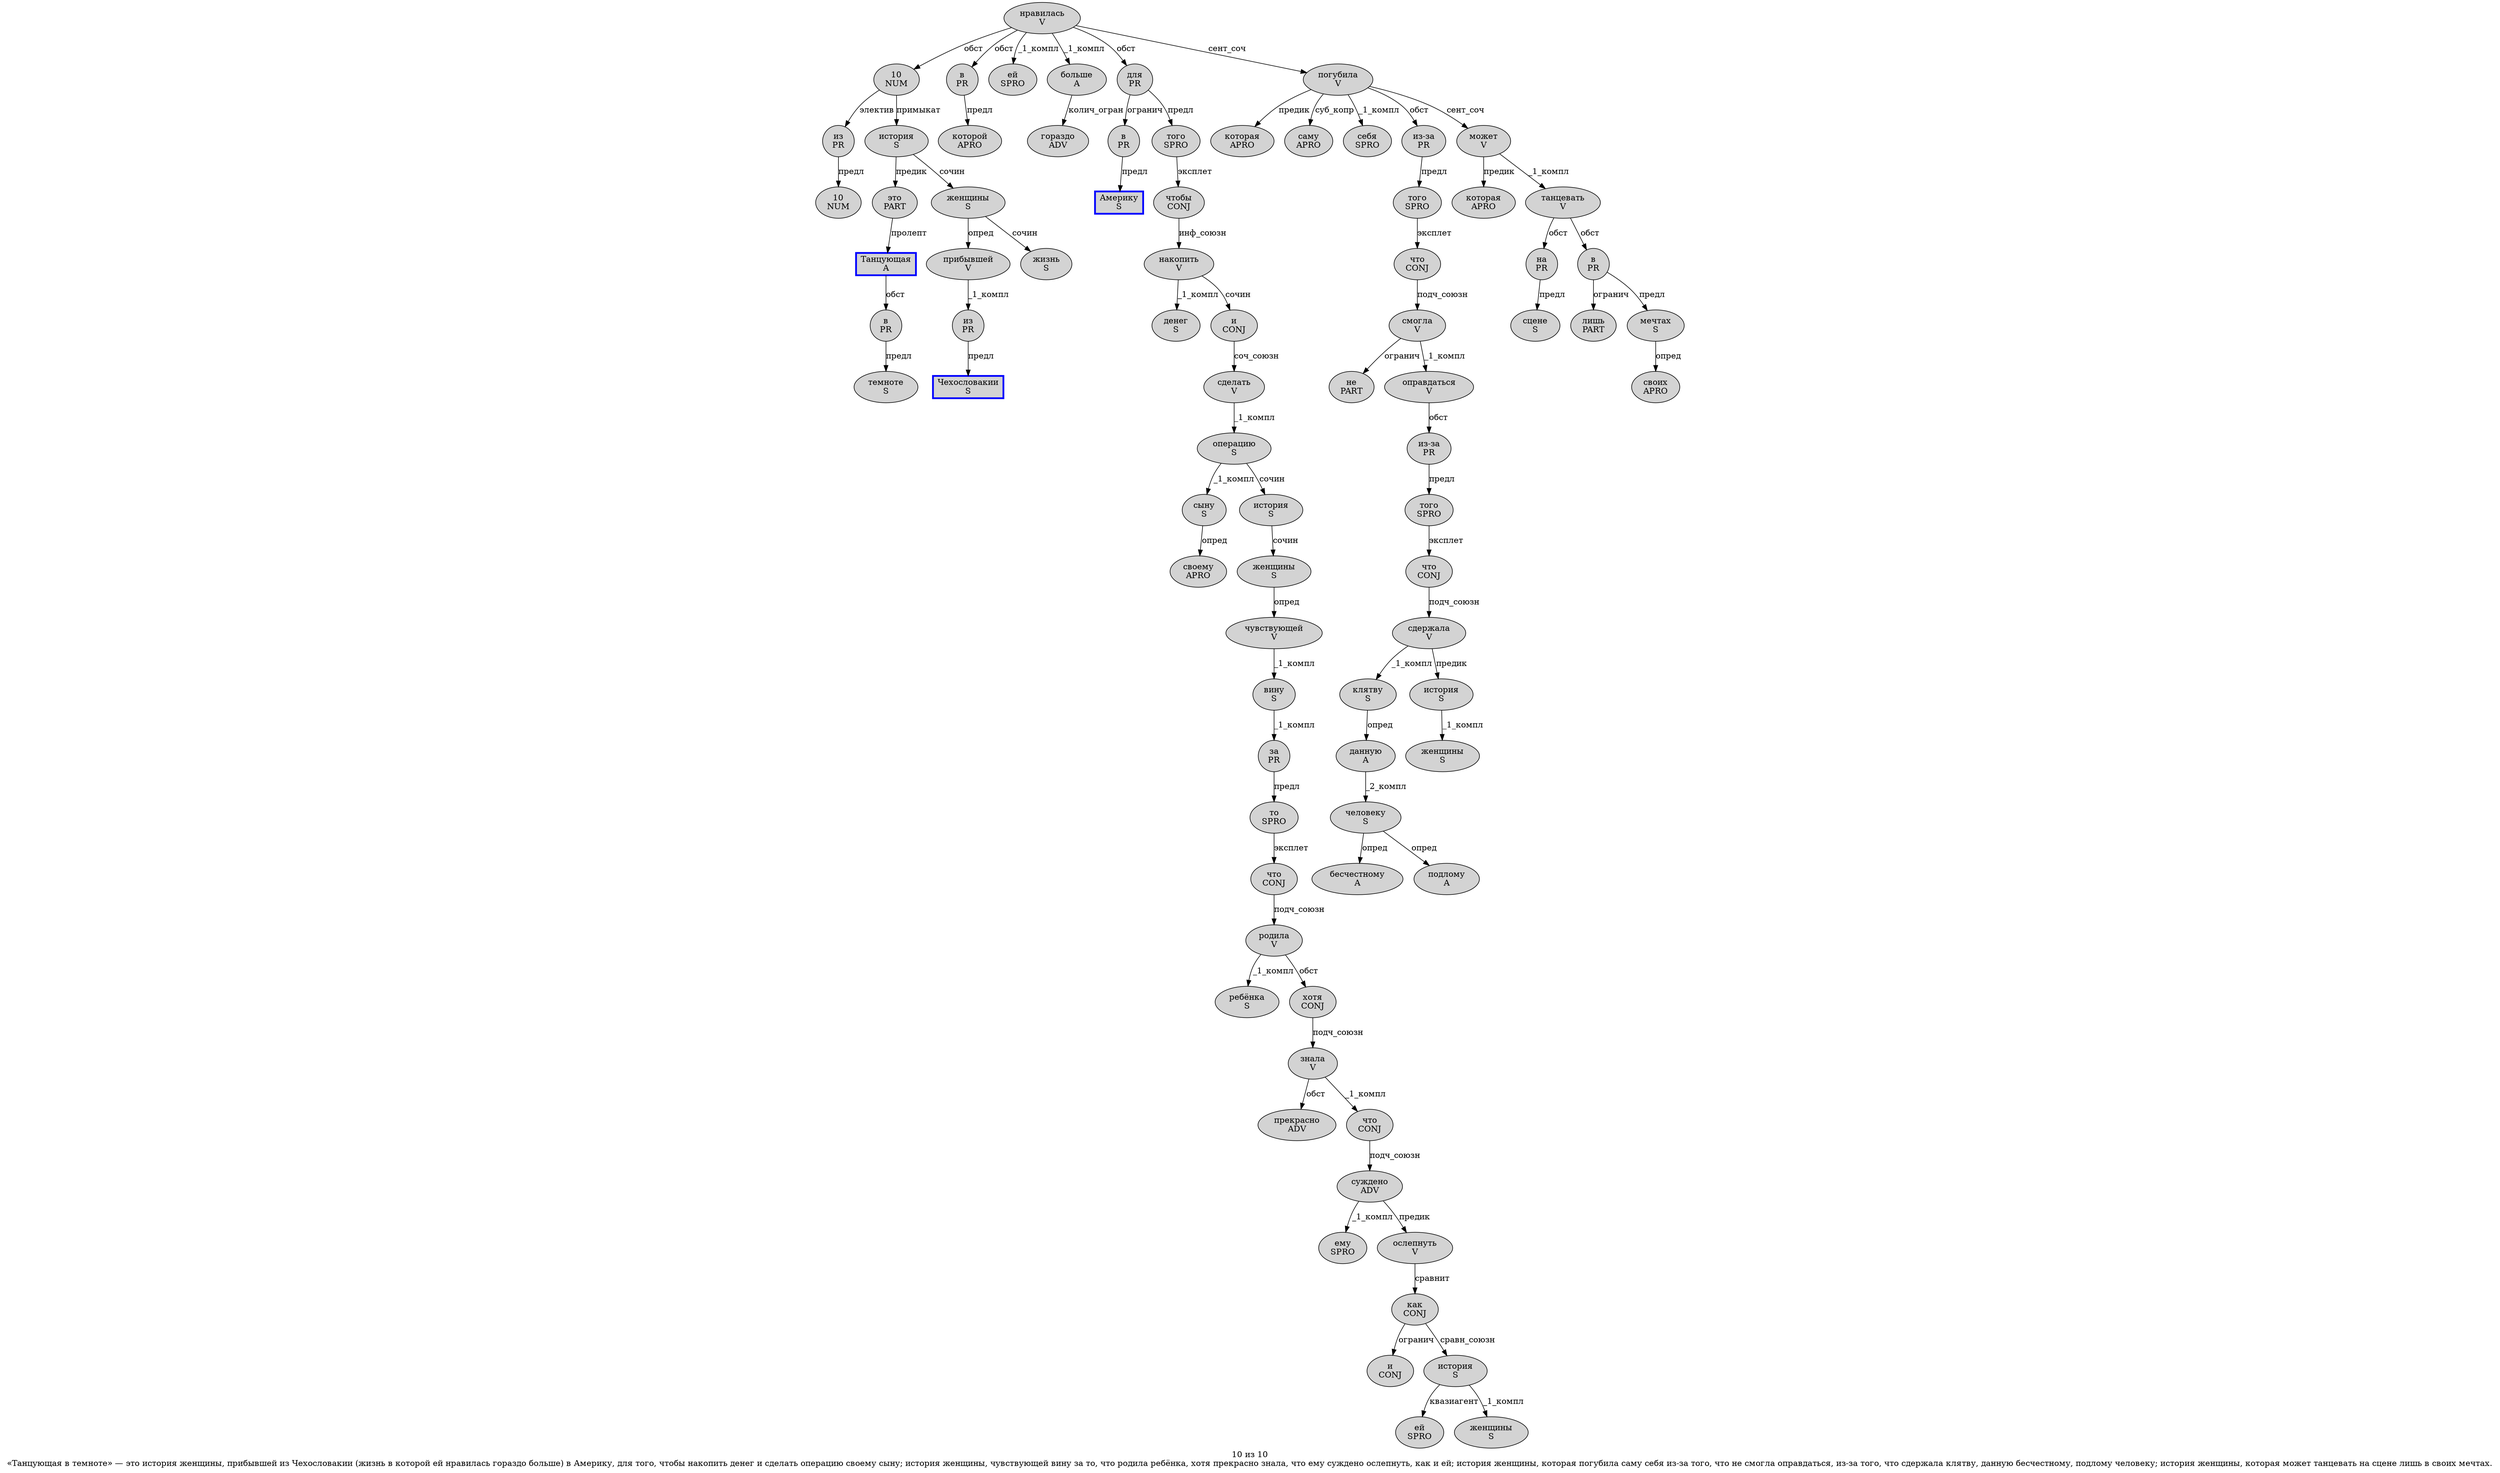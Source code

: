 digraph SENTENCE_39 {
	graph [label="10 из 10
«Танцующая в темноте» — это история женщины, прибывшей из Чехословакии (жизнь в которой ей нравилась гораздо больше) в Америку, для того, чтобы накопить денег и сделать операцию своему сыну; история женщины, чувствующей вину за то, что родила ребёнка, хотя прекрасно знала, что ему суждено ослепнуть, как и ей; история женщины, которая погубила саму себя из-за того, что не смогла оправдаться, из-за того, что сдержала клятву, данную бесчестному, подлому человеку; история женщины, которая может танцевать на сцене лишь в своих мечтах."]
	node [style=filled]
		0 [label="10
NUM" color="" fillcolor=lightgray penwidth=1 shape=ellipse]
		1 [label="из
PR" color="" fillcolor=lightgray penwidth=1 shape=ellipse]
		2 [label="10
NUM" color="" fillcolor=lightgray penwidth=1 shape=ellipse]
		4 [label="Танцующая
A" color=blue fillcolor=lightgray penwidth=3 shape=box]
		5 [label="в
PR" color="" fillcolor=lightgray penwidth=1 shape=ellipse]
		6 [label="темноте
S" color="" fillcolor=lightgray penwidth=1 shape=ellipse]
		9 [label="это
PART" color="" fillcolor=lightgray penwidth=1 shape=ellipse]
		10 [label="история
S" color="" fillcolor=lightgray penwidth=1 shape=ellipse]
		11 [label="женщины
S" color="" fillcolor=lightgray penwidth=1 shape=ellipse]
		13 [label="прибывшей
V" color="" fillcolor=lightgray penwidth=1 shape=ellipse]
		14 [label="из
PR" color="" fillcolor=lightgray penwidth=1 shape=ellipse]
		15 [label="Чехословакии
S" color=blue fillcolor=lightgray penwidth=3 shape=box]
		17 [label="жизнь
S" color="" fillcolor=lightgray penwidth=1 shape=ellipse]
		18 [label="в
PR" color="" fillcolor=lightgray penwidth=1 shape=ellipse]
		19 [label="которой
APRO" color="" fillcolor=lightgray penwidth=1 shape=ellipse]
		20 [label="ей
SPRO" color="" fillcolor=lightgray penwidth=1 shape=ellipse]
		21 [label="нравилась
V" color="" fillcolor=lightgray penwidth=1 shape=ellipse]
		22 [label="гораздо
ADV" color="" fillcolor=lightgray penwidth=1 shape=ellipse]
		23 [label="больше
A" color="" fillcolor=lightgray penwidth=1 shape=ellipse]
		25 [label="в
PR" color="" fillcolor=lightgray penwidth=1 shape=ellipse]
		26 [label="Америку
S" color=blue fillcolor=lightgray penwidth=3 shape=box]
		28 [label="для
PR" color="" fillcolor=lightgray penwidth=1 shape=ellipse]
		29 [label="того
SPRO" color="" fillcolor=lightgray penwidth=1 shape=ellipse]
		31 [label="чтобы
CONJ" color="" fillcolor=lightgray penwidth=1 shape=ellipse]
		32 [label="накопить
V" color="" fillcolor=lightgray penwidth=1 shape=ellipse]
		33 [label="денег
S" color="" fillcolor=lightgray penwidth=1 shape=ellipse]
		34 [label="и
CONJ" color="" fillcolor=lightgray penwidth=1 shape=ellipse]
		35 [label="сделать
V" color="" fillcolor=lightgray penwidth=1 shape=ellipse]
		36 [label="операцию
S" color="" fillcolor=lightgray penwidth=1 shape=ellipse]
		37 [label="своему
APRO" color="" fillcolor=lightgray penwidth=1 shape=ellipse]
		38 [label="сыну
S" color="" fillcolor=lightgray penwidth=1 shape=ellipse]
		40 [label="история
S" color="" fillcolor=lightgray penwidth=1 shape=ellipse]
		41 [label="женщины
S" color="" fillcolor=lightgray penwidth=1 shape=ellipse]
		43 [label="чувствующей
V" color="" fillcolor=lightgray penwidth=1 shape=ellipse]
		44 [label="вину
S" color="" fillcolor=lightgray penwidth=1 shape=ellipse]
		45 [label="за
PR" color="" fillcolor=lightgray penwidth=1 shape=ellipse]
		46 [label="то
SPRO" color="" fillcolor=lightgray penwidth=1 shape=ellipse]
		48 [label="что
CONJ" color="" fillcolor=lightgray penwidth=1 shape=ellipse]
		49 [label="родила
V" color="" fillcolor=lightgray penwidth=1 shape=ellipse]
		50 [label="ребёнка
S" color="" fillcolor=lightgray penwidth=1 shape=ellipse]
		52 [label="хотя
CONJ" color="" fillcolor=lightgray penwidth=1 shape=ellipse]
		53 [label="прекрасно
ADV" color="" fillcolor=lightgray penwidth=1 shape=ellipse]
		54 [label="знала
V" color="" fillcolor=lightgray penwidth=1 shape=ellipse]
		56 [label="что
CONJ" color="" fillcolor=lightgray penwidth=1 shape=ellipse]
		57 [label="ему
SPRO" color="" fillcolor=lightgray penwidth=1 shape=ellipse]
		58 [label="суждено
ADV" color="" fillcolor=lightgray penwidth=1 shape=ellipse]
		59 [label="ослепнуть
V" color="" fillcolor=lightgray penwidth=1 shape=ellipse]
		61 [label="как
CONJ" color="" fillcolor=lightgray penwidth=1 shape=ellipse]
		62 [label="и
CONJ" color="" fillcolor=lightgray penwidth=1 shape=ellipse]
		63 [label="ей
SPRO" color="" fillcolor=lightgray penwidth=1 shape=ellipse]
		65 [label="история
S" color="" fillcolor=lightgray penwidth=1 shape=ellipse]
		66 [label="женщины
S" color="" fillcolor=lightgray penwidth=1 shape=ellipse]
		68 [label="которая
APRO" color="" fillcolor=lightgray penwidth=1 shape=ellipse]
		69 [label="погубила
V" color="" fillcolor=lightgray penwidth=1 shape=ellipse]
		70 [label="саму
APRO" color="" fillcolor=lightgray penwidth=1 shape=ellipse]
		71 [label="себя
SPRO" color="" fillcolor=lightgray penwidth=1 shape=ellipse]
		72 [label="из-за
PR" color="" fillcolor=lightgray penwidth=1 shape=ellipse]
		73 [label="того
SPRO" color="" fillcolor=lightgray penwidth=1 shape=ellipse]
		75 [label="что
CONJ" color="" fillcolor=lightgray penwidth=1 shape=ellipse]
		76 [label="не
PART" color="" fillcolor=lightgray penwidth=1 shape=ellipse]
		77 [label="смогла
V" color="" fillcolor=lightgray penwidth=1 shape=ellipse]
		78 [label="оправдаться
V" color="" fillcolor=lightgray penwidth=1 shape=ellipse]
		80 [label="из-за
PR" color="" fillcolor=lightgray penwidth=1 shape=ellipse]
		81 [label="того
SPRO" color="" fillcolor=lightgray penwidth=1 shape=ellipse]
		83 [label="что
CONJ" color="" fillcolor=lightgray penwidth=1 shape=ellipse]
		84 [label="сдержала
V" color="" fillcolor=lightgray penwidth=1 shape=ellipse]
		85 [label="клятву
S" color="" fillcolor=lightgray penwidth=1 shape=ellipse]
		87 [label="данную
A" color="" fillcolor=lightgray penwidth=1 shape=ellipse]
		88 [label="бесчестному
A" color="" fillcolor=lightgray penwidth=1 shape=ellipse]
		90 [label="подлому
A" color="" fillcolor=lightgray penwidth=1 shape=ellipse]
		91 [label="человеку
S" color="" fillcolor=lightgray penwidth=1 shape=ellipse]
		93 [label="история
S" color="" fillcolor=lightgray penwidth=1 shape=ellipse]
		94 [label="женщины
S" color="" fillcolor=lightgray penwidth=1 shape=ellipse]
		96 [label="которая
APRO" color="" fillcolor=lightgray penwidth=1 shape=ellipse]
		97 [label="может
V" color="" fillcolor=lightgray penwidth=1 shape=ellipse]
		98 [label="танцевать
V" color="" fillcolor=lightgray penwidth=1 shape=ellipse]
		99 [label="на
PR" color="" fillcolor=lightgray penwidth=1 shape=ellipse]
		100 [label="сцене
S" color="" fillcolor=lightgray penwidth=1 shape=ellipse]
		101 [label="лишь
PART" color="" fillcolor=lightgray penwidth=1 shape=ellipse]
		102 [label="в
PR" color="" fillcolor=lightgray penwidth=1 shape=ellipse]
		103 [label="своих
APRO" color="" fillcolor=lightgray penwidth=1 shape=ellipse]
		104 [label="мечтах
S" color="" fillcolor=lightgray penwidth=1 shape=ellipse]
			69 -> 68 [label="предик"]
			69 -> 70 [label="суб_копр"]
			69 -> 71 [label="_1_компл"]
			69 -> 72 [label="обст"]
			69 -> 97 [label="сент_соч"]
			10 -> 9 [label="предик"]
			10 -> 11 [label="сочин"]
			84 -> 85 [label="_1_компл"]
			84 -> 93 [label="предик"]
			1 -> 2 [label="предл"]
			9 -> 4 [label="пролепт"]
			32 -> 33 [label="_1_компл"]
			32 -> 34 [label="сочин"]
			38 -> 37 [label="опред"]
			48 -> 49 [label="подч_союзн"]
			59 -> 61 [label="сравнит"]
			56 -> 58 [label="подч_союзн"]
			13 -> 14 [label="_1_компл"]
			85 -> 87 [label="опред"]
			34 -> 35 [label="соч_союзн"]
			81 -> 83 [label="эксплет"]
			97 -> 96 [label="предик"]
			97 -> 98 [label="_1_компл"]
			87 -> 91 [label="_2_компл"]
			83 -> 84 [label="подч_союзн"]
			93 -> 94 [label="_1_компл"]
			36 -> 38 [label="_1_компл"]
			36 -> 40 [label="сочин"]
			99 -> 100 [label="предл"]
			77 -> 76 [label="огранич"]
			77 -> 78 [label="_1_компл"]
			65 -> 63 [label="квазиагент"]
			65 -> 66 [label="_1_компл"]
			44 -> 45 [label="_1_компл"]
			73 -> 75 [label="эксплет"]
			72 -> 73 [label="предл"]
			45 -> 46 [label="предл"]
			35 -> 36 [label="_1_компл"]
			54 -> 53 [label="обст"]
			54 -> 56 [label="_1_компл"]
			41 -> 43 [label="опред"]
			61 -> 62 [label="огранич"]
			61 -> 65 [label="сравн_союзн"]
			43 -> 44 [label="_1_компл"]
			49 -> 50 [label="_1_компл"]
			49 -> 52 [label="обст"]
			4 -> 5 [label="обст"]
			18 -> 19 [label="предл"]
			0 -> 1 [label="электив"]
			0 -> 10 [label="примыкат"]
			40 -> 41 [label="сочин"]
			11 -> 13 [label="опред"]
			11 -> 17 [label="сочин"]
			52 -> 54 [label="подч_союзн"]
			29 -> 31 [label="эксплет"]
			91 -> 88 [label="опред"]
			91 -> 90 [label="опред"]
			5 -> 6 [label="предл"]
			80 -> 81 [label="предл"]
			98 -> 99 [label="обст"]
			98 -> 102 [label="обст"]
			25 -> 26 [label="предл"]
			23 -> 22 [label="колич_огран"]
			102 -> 101 [label="огранич"]
			102 -> 104 [label="предл"]
			78 -> 80 [label="обст"]
			14 -> 15 [label="предл"]
			21 -> 0 [label="обст"]
			21 -> 18 [label="обст"]
			21 -> 20 [label="_1_компл"]
			21 -> 23 [label="_1_компл"]
			21 -> 28 [label="обст"]
			21 -> 69 [label="сент_соч"]
			104 -> 103 [label="опред"]
			75 -> 77 [label="подч_союзн"]
			31 -> 32 [label="инф_союзн"]
			28 -> 25 [label="огранич"]
			28 -> 29 [label="предл"]
			46 -> 48 [label="эксплет"]
			58 -> 57 [label="_1_компл"]
			58 -> 59 [label="предик"]
}